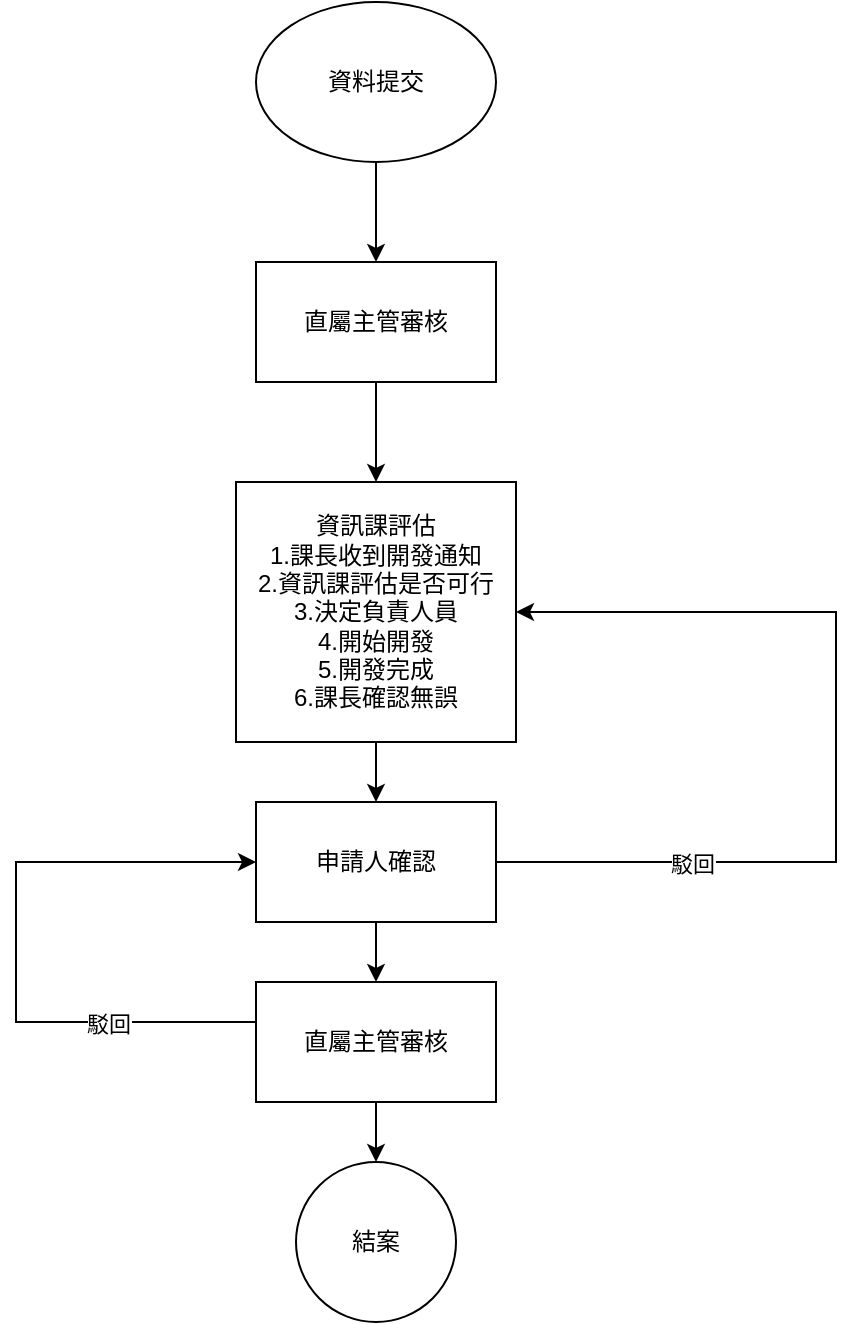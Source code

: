 <mxfile version="24.8.0">
  <diagram name="第 1 页" id="QlZWo2CLAvc3qrO-fMZ7">
    <mxGraphModel dx="1050" dy="556" grid="1" gridSize="10" guides="1" tooltips="1" connect="1" arrows="1" fold="1" page="1" pageScale="1" pageWidth="827" pageHeight="1169" math="0" shadow="0">
      <root>
        <mxCell id="0" />
        <mxCell id="1" parent="0" />
        <mxCell id="edWSdfD8RkoJdO-BbSmI-24" value="" style="edgeStyle=orthogonalEdgeStyle;rounded=0;orthogonalLoop=1;jettySize=auto;html=1;" parent="1" source="edWSdfD8RkoJdO-BbSmI-16" target="edWSdfD8RkoJdO-BbSmI-23" edge="1">
          <mxGeometry relative="1" as="geometry" />
        </mxCell>
        <mxCell id="edWSdfD8RkoJdO-BbSmI-16" value="&lt;font style=&quot;vertical-align: inherit;&quot;&gt;&lt;font style=&quot;vertical-align: inherit;&quot;&gt;資料提交&lt;/font&gt;&lt;/font&gt;" style="ellipse;whiteSpace=wrap;html=1;" parent="1" vertex="1">
          <mxGeometry x="630" y="600" width="120" height="80" as="geometry" />
        </mxCell>
        <mxCell id="edWSdfD8RkoJdO-BbSmI-26" value="" style="edgeStyle=orthogonalEdgeStyle;rounded=0;orthogonalLoop=1;jettySize=auto;html=1;" parent="1" source="edWSdfD8RkoJdO-BbSmI-23" target="edWSdfD8RkoJdO-BbSmI-25" edge="1">
          <mxGeometry relative="1" as="geometry" />
        </mxCell>
        <mxCell id="edWSdfD8RkoJdO-BbSmI-23" value="&lt;font style=&quot;vertical-align: inherit;&quot;&gt;&lt;font style=&quot;vertical-align: inherit;&quot;&gt;直屬主管審核&lt;/font&gt;&lt;/font&gt;" style="whiteSpace=wrap;html=1;" parent="1" vertex="1">
          <mxGeometry x="630" y="730" width="120" height="60" as="geometry" />
        </mxCell>
        <mxCell id="edWSdfD8RkoJdO-BbSmI-28" value="" style="edgeStyle=orthogonalEdgeStyle;rounded=0;orthogonalLoop=1;jettySize=auto;html=1;" parent="1" source="edWSdfD8RkoJdO-BbSmI-25" target="edWSdfD8RkoJdO-BbSmI-27" edge="1">
          <mxGeometry relative="1" as="geometry" />
        </mxCell>
        <mxCell id="edWSdfD8RkoJdO-BbSmI-25" value="&lt;font style=&quot;vertical-align: inherit;&quot;&gt;&lt;font style=&quot;vertical-align: inherit;&quot;&gt;&lt;font style=&quot;vertical-align: inherit;&quot;&gt;&lt;font style=&quot;vertical-align: inherit;&quot;&gt;資訊課評估&lt;/font&gt;&lt;/font&gt;&lt;/font&gt;&lt;/font&gt;&lt;div&gt;&lt;font style=&quot;vertical-align: inherit;&quot;&gt;&lt;font style=&quot;vertical-align: inherit;&quot;&gt;&lt;font style=&quot;vertical-align: inherit;&quot;&gt;&lt;font style=&quot;vertical-align: inherit;&quot;&gt;1.課長收到開發通知&lt;/font&gt;&lt;/font&gt;&lt;/font&gt;&lt;/font&gt;&lt;/div&gt;&lt;div&gt;&lt;font style=&quot;vertical-align: inherit;&quot;&gt;&lt;font style=&quot;vertical-align: inherit;&quot;&gt;&lt;font style=&quot;vertical-align: inherit;&quot;&gt;&lt;font style=&quot;vertical-align: inherit;&quot;&gt;2.資訊課評估是否可行&lt;/font&gt;&lt;/font&gt;&lt;/font&gt;&lt;/font&gt;&lt;/div&gt;&lt;div&gt;&lt;font style=&quot;vertical-align: inherit;&quot;&gt;&lt;font style=&quot;vertical-align: inherit;&quot;&gt;&lt;font style=&quot;vertical-align: inherit;&quot;&gt;&lt;font style=&quot;vertical-align: inherit;&quot;&gt;3.決定負責人員&lt;/font&gt;&lt;/font&gt;&lt;/font&gt;&lt;/font&gt;&lt;/div&gt;&lt;div&gt;&lt;font style=&quot;vertical-align: inherit;&quot;&gt;&lt;font style=&quot;vertical-align: inherit;&quot;&gt;&lt;font style=&quot;vertical-align: inherit;&quot;&gt;&lt;font style=&quot;vertical-align: inherit;&quot;&gt;4.開始開發&lt;/font&gt;&lt;/font&gt;&lt;/font&gt;&lt;/font&gt;&lt;/div&gt;&lt;div&gt;&lt;font style=&quot;vertical-align: inherit;&quot;&gt;&lt;font style=&quot;vertical-align: inherit;&quot;&gt;&lt;font style=&quot;vertical-align: inherit;&quot;&gt;&lt;font style=&quot;vertical-align: inherit;&quot;&gt;5.開發完成&lt;/font&gt;&lt;/font&gt;&lt;/font&gt;&lt;/font&gt;&lt;/div&gt;&lt;div&gt;&lt;font style=&quot;vertical-align: inherit;&quot;&gt;&lt;font style=&quot;vertical-align: inherit;&quot;&gt;&lt;font style=&quot;vertical-align: inherit;&quot;&gt;&lt;font style=&quot;vertical-align: inherit;&quot;&gt;6.課長確認無誤&lt;/font&gt;&lt;/font&gt;&lt;/font&gt;&lt;/font&gt;&lt;/div&gt;" style="whiteSpace=wrap;html=1;" parent="1" vertex="1">
          <mxGeometry x="620" y="840" width="140" height="130" as="geometry" />
        </mxCell>
        <mxCell id="edWSdfD8RkoJdO-BbSmI-30" value="" style="edgeStyle=orthogonalEdgeStyle;rounded=0;orthogonalLoop=1;jettySize=auto;html=1;" parent="1" source="edWSdfD8RkoJdO-BbSmI-27" target="edWSdfD8RkoJdO-BbSmI-29" edge="1">
          <mxGeometry relative="1" as="geometry" />
        </mxCell>
        <mxCell id="edWSdfD8RkoJdO-BbSmI-33" style="edgeStyle=orthogonalEdgeStyle;rounded=0;orthogonalLoop=1;jettySize=auto;html=1;entryX=1;entryY=0.5;entryDx=0;entryDy=0;" parent="1" source="edWSdfD8RkoJdO-BbSmI-27" target="edWSdfD8RkoJdO-BbSmI-25" edge="1">
          <mxGeometry relative="1" as="geometry">
            <Array as="points">
              <mxPoint x="920" y="1030" />
              <mxPoint x="920" y="905" />
            </Array>
          </mxGeometry>
        </mxCell>
        <mxCell id="edWSdfD8RkoJdO-BbSmI-34" value="駁回" style="edgeLabel;html=1;align=center;verticalAlign=middle;resizable=0;points=[];" parent="edWSdfD8RkoJdO-BbSmI-33" vertex="1" connectable="0">
          <mxGeometry x="-0.572" y="-1" relative="1" as="geometry">
            <mxPoint as="offset" />
          </mxGeometry>
        </mxCell>
        <mxCell id="edWSdfD8RkoJdO-BbSmI-27" value="&lt;font style=&quot;vertical-align: inherit;&quot;&gt;&lt;font style=&quot;vertical-align: inherit;&quot;&gt;&lt;font style=&quot;vertical-align: inherit;&quot;&gt;&lt;font style=&quot;vertical-align: inherit;&quot;&gt;&lt;font style=&quot;vertical-align: inherit;&quot;&gt;&lt;font style=&quot;vertical-align: inherit;&quot;&gt;&lt;font style=&quot;vertical-align: inherit;&quot;&gt;&lt;font style=&quot;vertical-align: inherit;&quot;&gt;&lt;font style=&quot;vertical-align: inherit;&quot;&gt;&lt;font style=&quot;vertical-align: inherit;&quot;&gt;申請人確認&lt;/font&gt;&lt;/font&gt;&lt;/font&gt;&lt;/font&gt;&lt;/font&gt;&lt;/font&gt;&lt;/font&gt;&lt;/font&gt;&lt;/font&gt;&lt;/font&gt;" style="whiteSpace=wrap;html=1;" parent="1" vertex="1">
          <mxGeometry x="630" y="1000" width="120" height="60" as="geometry" />
        </mxCell>
        <mxCell id="edWSdfD8RkoJdO-BbSmI-32" value="" style="edgeStyle=orthogonalEdgeStyle;rounded=0;orthogonalLoop=1;jettySize=auto;html=1;" parent="1" source="edWSdfD8RkoJdO-BbSmI-29" target="edWSdfD8RkoJdO-BbSmI-31" edge="1">
          <mxGeometry relative="1" as="geometry" />
        </mxCell>
        <mxCell id="edWSdfD8RkoJdO-BbSmI-35" style="edgeStyle=orthogonalEdgeStyle;rounded=0;orthogonalLoop=1;jettySize=auto;html=1;entryX=0;entryY=0.5;entryDx=0;entryDy=0;" parent="1" source="edWSdfD8RkoJdO-BbSmI-29" target="edWSdfD8RkoJdO-BbSmI-27" edge="1">
          <mxGeometry relative="1" as="geometry">
            <Array as="points">
              <mxPoint x="510" y="1110" />
              <mxPoint x="510" y="1030" />
            </Array>
          </mxGeometry>
        </mxCell>
        <mxCell id="edWSdfD8RkoJdO-BbSmI-36" value="駁回" style="edgeLabel;html=1;align=center;verticalAlign=middle;resizable=0;points=[];" parent="edWSdfD8RkoJdO-BbSmI-35" vertex="1" connectable="0">
          <mxGeometry x="-0.538" y="1" relative="1" as="geometry">
            <mxPoint as="offset" />
          </mxGeometry>
        </mxCell>
        <mxCell id="edWSdfD8RkoJdO-BbSmI-29" value="&lt;font style=&quot;vertical-align: inherit;&quot;&gt;&lt;font style=&quot;vertical-align: inherit;&quot;&gt;&lt;font style=&quot;vertical-align: inherit;&quot;&gt;&lt;font style=&quot;vertical-align: inherit;&quot;&gt;&lt;font style=&quot;vertical-align: inherit;&quot;&gt;&lt;font style=&quot;vertical-align: inherit;&quot;&gt;直屬主管審核&lt;/font&gt;&lt;/font&gt;&lt;/font&gt;&lt;/font&gt;&lt;/font&gt;&lt;/font&gt;" style="whiteSpace=wrap;html=1;" parent="1" vertex="1">
          <mxGeometry x="630" y="1090" width="120" height="60" as="geometry" />
        </mxCell>
        <mxCell id="edWSdfD8RkoJdO-BbSmI-31" value="&lt;font style=&quot;vertical-align: inherit;&quot;&gt;&lt;font style=&quot;vertical-align: inherit;&quot;&gt;&lt;font style=&quot;vertical-align: inherit;&quot;&gt;&lt;font style=&quot;vertical-align: inherit;&quot;&gt;結案&lt;/font&gt;&lt;/font&gt;&lt;/font&gt;&lt;/font&gt;" style="ellipse;whiteSpace=wrap;html=1;" parent="1" vertex="1">
          <mxGeometry x="650" y="1180" width="80" height="80" as="geometry" />
        </mxCell>
      </root>
    </mxGraphModel>
  </diagram>
</mxfile>
